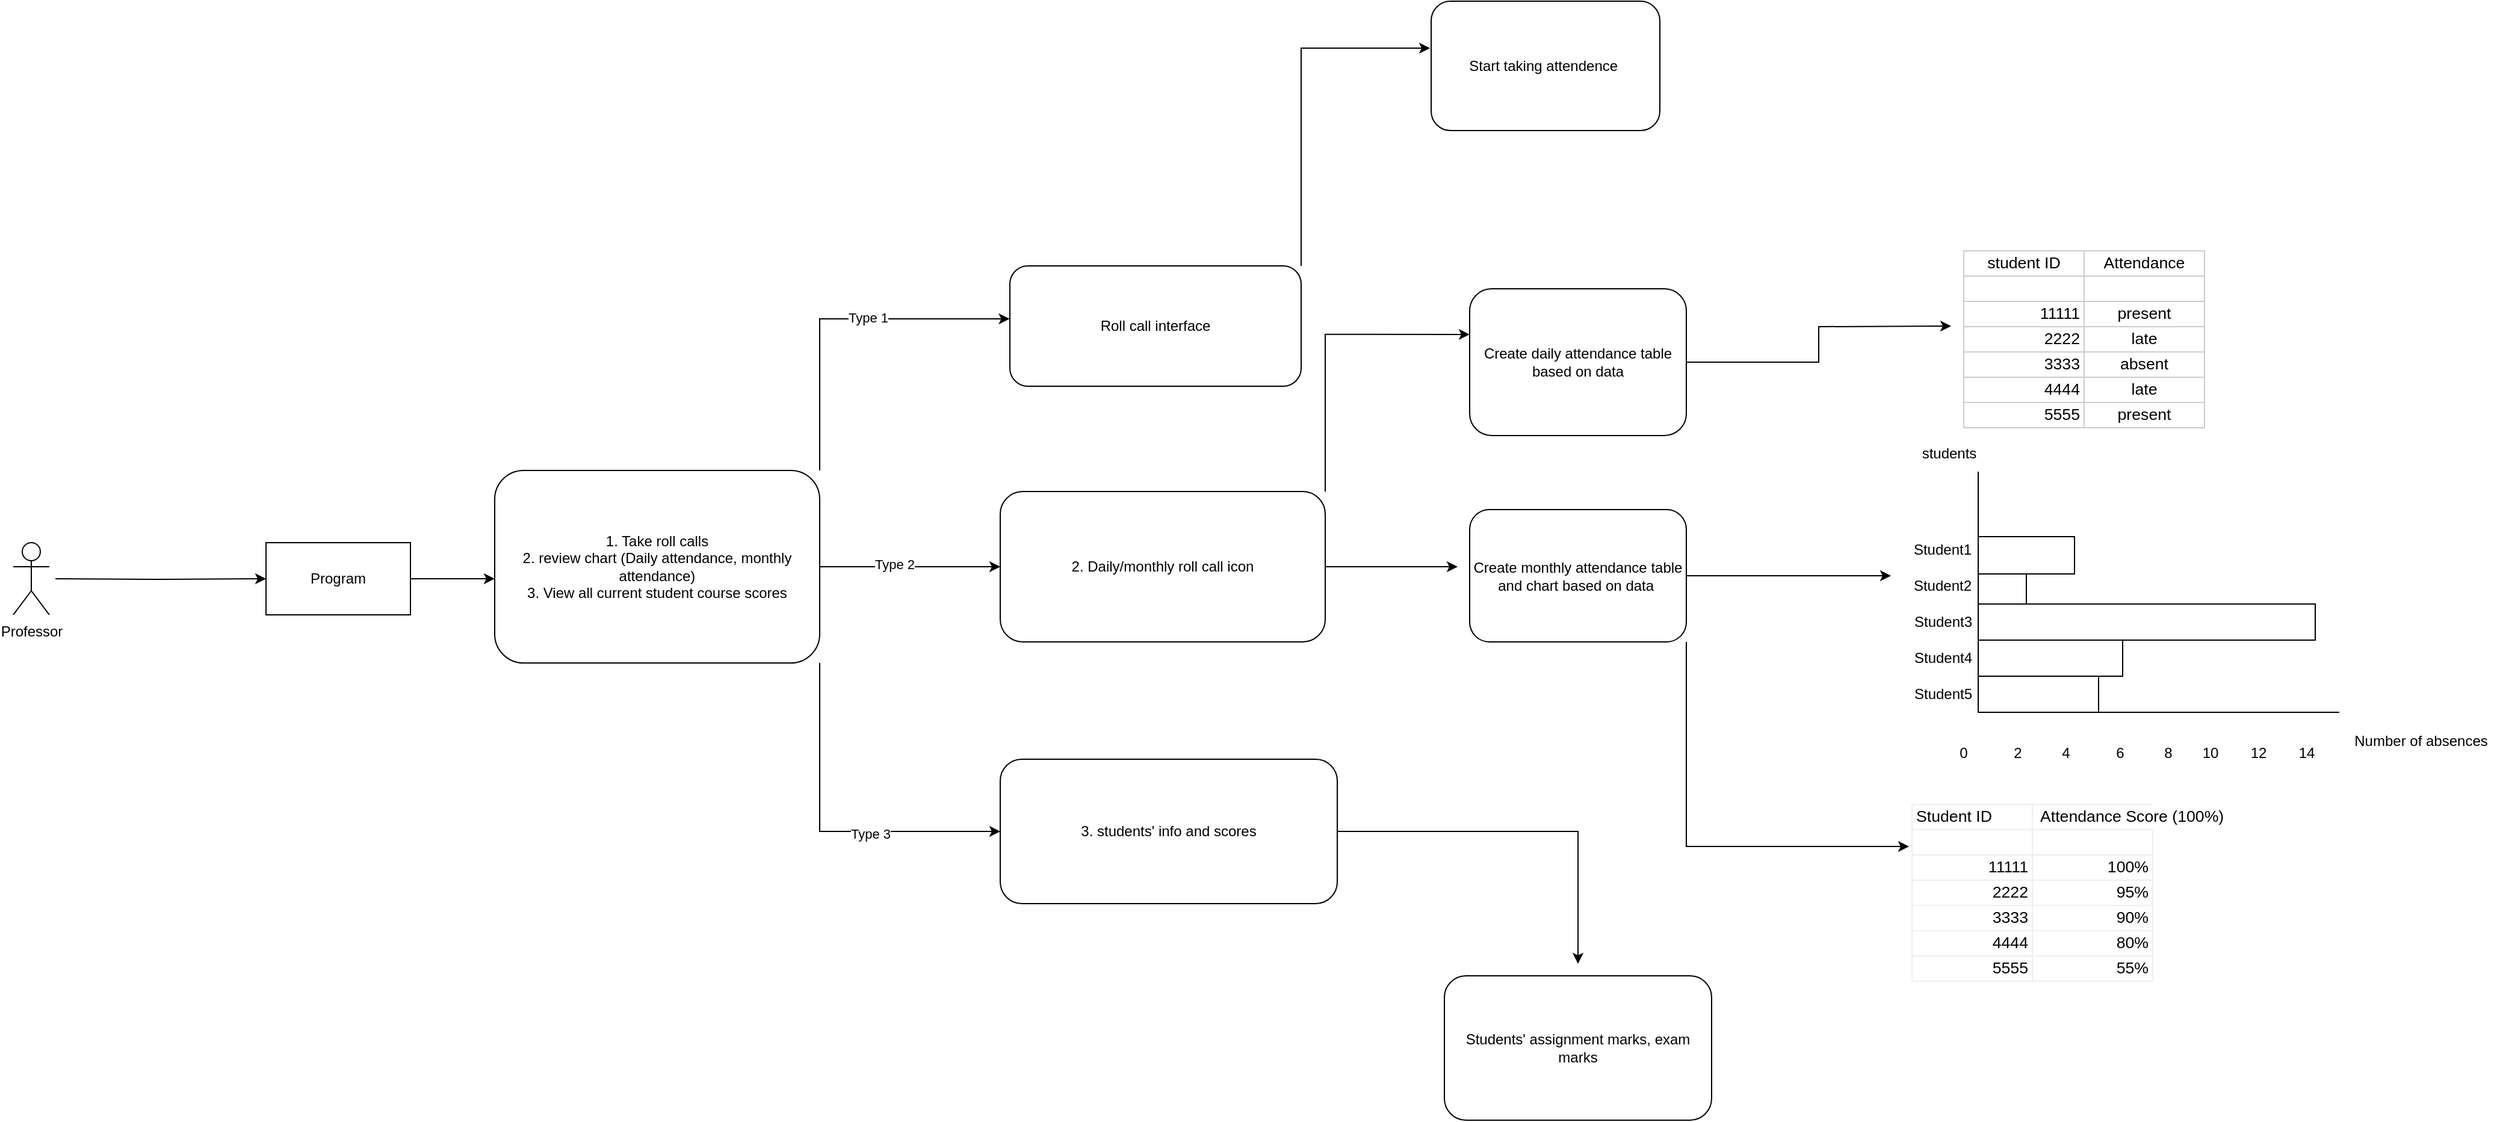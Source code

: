 <mxfile version="20.3.2" type="device"><diagram id="Eb8iF5-zHwmHLMBaNz9w" name="Page-1"><mxGraphModel dx="2272" dy="800" grid="1" gridSize="10" guides="1" tooltips="1" connect="1" arrows="1" fold="1" page="1" pageScale="1" pageWidth="850" pageHeight="1100" math="0" shadow="0"><root><mxCell id="0"/><mxCell id="1" parent="0"/><mxCell id="TksYxrRzHbZFFgP8G9Ul-20" style="edgeStyle=orthogonalEdgeStyle;rounded=0;orthogonalLoop=1;jettySize=auto;html=1;exitX=0.5;exitY=0.5;exitDx=0;exitDy=0;exitPerimeter=0;entryX=0;entryY=0.5;entryDx=0;entryDy=0;" parent="1" target="TksYxrRzHbZFFgP8G9Ul-19" edge="1"><mxGeometry relative="1" as="geometry"><mxPoint x="-155" y="730" as="sourcePoint"/></mxGeometry></mxCell><mxCell id="TksYxrRzHbZFFgP8G9Ul-21" style="edgeStyle=orthogonalEdgeStyle;rounded=0;orthogonalLoop=1;jettySize=auto;html=1;exitX=1;exitY=0.5;exitDx=0;exitDy=0;" parent="1" source="TksYxrRzHbZFFgP8G9Ul-19" edge="1"><mxGeometry relative="1" as="geometry"><mxPoint x="210" y="730" as="targetPoint"/></mxGeometry></mxCell><mxCell id="TksYxrRzHbZFFgP8G9Ul-19" value="Program" style="rounded=0;whiteSpace=wrap;html=1;" parent="1" vertex="1"><mxGeometry x="20" y="700" width="120" height="60" as="geometry"/></mxCell><mxCell id="2m8n1qwmJ4B-D4NAWD3u-10" style="edgeStyle=orthogonalEdgeStyle;rounded=0;orthogonalLoop=1;jettySize=auto;html=1;exitX=1;exitY=0;exitDx=0;exitDy=0;entryX=-0.001;entryY=0.44;entryDx=0;entryDy=0;entryPerimeter=0;" edge="1" parent="1" source="TksYxrRzHbZFFgP8G9Ul-22" target="TksYxrRzHbZFFgP8G9Ul-23"><mxGeometry relative="1" as="geometry"/></mxCell><mxCell id="2m8n1qwmJ4B-D4NAWD3u-11" value="Type 1" style="edgeLabel;html=1;align=center;verticalAlign=middle;resizable=0;points=[];" vertex="1" connectable="0" parent="2m8n1qwmJ4B-D4NAWD3u-10"><mxGeometry x="0.167" y="1" relative="1" as="geometry"><mxPoint as="offset"/></mxGeometry></mxCell><mxCell id="2m8n1qwmJ4B-D4NAWD3u-15" style="edgeStyle=orthogonalEdgeStyle;rounded=0;orthogonalLoop=1;jettySize=auto;html=1;exitX=1;exitY=0.5;exitDx=0;exitDy=0;" edge="1" parent="1" source="TksYxrRzHbZFFgP8G9Ul-22" target="TksYxrRzHbZFFgP8G9Ul-25"><mxGeometry relative="1" as="geometry"/></mxCell><mxCell id="2m8n1qwmJ4B-D4NAWD3u-16" value="Type 2" style="edgeLabel;html=1;align=center;verticalAlign=middle;resizable=0;points=[];" vertex="1" connectable="0" parent="2m8n1qwmJ4B-D4NAWD3u-15"><mxGeometry x="-0.173" y="2" relative="1" as="geometry"><mxPoint as="offset"/></mxGeometry></mxCell><mxCell id="2m8n1qwmJ4B-D4NAWD3u-63" style="edgeStyle=orthogonalEdgeStyle;rounded=0;orthogonalLoop=1;jettySize=auto;html=1;exitX=1;exitY=1;exitDx=0;exitDy=0;entryX=0;entryY=0.5;entryDx=0;entryDy=0;" edge="1" parent="1" source="TksYxrRzHbZFFgP8G9Ul-22" target="TksYxrRzHbZFFgP8G9Ul-24"><mxGeometry relative="1" as="geometry"/></mxCell><mxCell id="2m8n1qwmJ4B-D4NAWD3u-64" value="Type 3" style="edgeLabel;html=1;align=center;verticalAlign=middle;resizable=0;points=[];" vertex="1" connectable="0" parent="2m8n1qwmJ4B-D4NAWD3u-63"><mxGeometry x="0.132" y="-2" relative="1" as="geometry"><mxPoint x="18" as="offset"/></mxGeometry></mxCell><mxCell id="TksYxrRzHbZFFgP8G9Ul-22" value="1. Take roll calls&lt;br&gt;2. review chart (Daily attendance, monthly attendance)&lt;br&gt;3. View all current student course scores" style="rounded=1;whiteSpace=wrap;html=1;" parent="1" vertex="1"><mxGeometry x="210" y="640" width="270" height="160" as="geometry"/></mxCell><mxCell id="2m8n1qwmJ4B-D4NAWD3u-17" style="edgeStyle=orthogonalEdgeStyle;rounded=0;orthogonalLoop=1;jettySize=auto;html=1;exitX=1;exitY=0;exitDx=0;exitDy=0;entryX=-0.005;entryY=0.363;entryDx=0;entryDy=0;entryPerimeter=0;" edge="1" parent="1" source="TksYxrRzHbZFFgP8G9Ul-23" target="2m8n1qwmJ4B-D4NAWD3u-13"><mxGeometry relative="1" as="geometry"/></mxCell><mxCell id="TksYxrRzHbZFFgP8G9Ul-23" value="Roll call interface" style="rounded=1;whiteSpace=wrap;html=1;" parent="1" vertex="1"><mxGeometry x="638" y="470" width="242" height="100" as="geometry"/></mxCell><mxCell id="2m8n1qwmJ4B-D4NAWD3u-65" style="edgeStyle=orthogonalEdgeStyle;rounded=0;orthogonalLoop=1;jettySize=auto;html=1;exitX=1;exitY=0.75;exitDx=0;exitDy=0;" edge="1" parent="1" source="TksYxrRzHbZFFgP8G9Ul-24"><mxGeometry relative="1" as="geometry"><mxPoint x="1110" y="1050" as="targetPoint"/><Array as="points"><mxPoint x="910" y="940"/><mxPoint x="1110" y="940"/></Array></mxGeometry></mxCell><mxCell id="TksYxrRzHbZFFgP8G9Ul-24" value="3. students' info and scores" style="rounded=1;whiteSpace=wrap;html=1;" parent="1" vertex="1"><mxGeometry x="630" y="880" width="280" height="120" as="geometry"/></mxCell><mxCell id="2m8n1qwmJ4B-D4NAWD3u-19" style="edgeStyle=orthogonalEdgeStyle;rounded=0;orthogonalLoop=1;jettySize=auto;html=1;exitX=1;exitY=0;exitDx=0;exitDy=0;entryX=0;entryY=0.311;entryDx=0;entryDy=0;entryPerimeter=0;" edge="1" parent="1" source="TksYxrRzHbZFFgP8G9Ul-25" target="2m8n1qwmJ4B-D4NAWD3u-18"><mxGeometry relative="1" as="geometry"/></mxCell><mxCell id="2m8n1qwmJ4B-D4NAWD3u-52" style="edgeStyle=orthogonalEdgeStyle;rounded=0;orthogonalLoop=1;jettySize=auto;html=1;exitX=1;exitY=0.5;exitDx=0;exitDy=0;" edge="1" parent="1" source="TksYxrRzHbZFFgP8G9Ul-25"><mxGeometry relative="1" as="geometry"><mxPoint x="1010" y="720" as="targetPoint"/></mxGeometry></mxCell><mxCell id="TksYxrRzHbZFFgP8G9Ul-25" value="2. Daily/monthly roll call icon" style="rounded=1;whiteSpace=wrap;html=1;" parent="1" vertex="1"><mxGeometry x="630" y="657.5" width="270" height="125" as="geometry"/></mxCell><mxCell id="TksYxrRzHbZFFgP8G9Ul-27" value="" style="endArrow=none;html=1;rounded=0;" parent="1" edge="1"><mxGeometry width="50" height="50" relative="1" as="geometry"><mxPoint x="1442.5" y="841" as="sourcePoint"/><mxPoint x="1442.5" y="641" as="targetPoint"/></mxGeometry></mxCell><mxCell id="TksYxrRzHbZFFgP8G9Ul-28" value="" style="endArrow=none;html=1;rounded=0;" parent="1" edge="1"><mxGeometry width="50" height="50" relative="1" as="geometry"><mxPoint x="1442.5" y="841" as="sourcePoint"/><mxPoint x="1742.5" y="841" as="targetPoint"/><Array as="points"><mxPoint x="1592.5" y="841"/></Array></mxGeometry></mxCell><mxCell id="TksYxrRzHbZFFgP8G9Ul-29" value="Number of absences" style="text;html=1;align=center;verticalAlign=middle;resizable=0;points=[];autosize=1;strokeColor=none;fillColor=none;" parent="1" vertex="1"><mxGeometry x="1745" y="850" width="130" height="30" as="geometry"/></mxCell><mxCell id="TksYxrRzHbZFFgP8G9Ul-30" value="Student1" style="text;html=1;strokeColor=none;fillColor=none;align=center;verticalAlign=middle;whiteSpace=wrap;rounded=0;" parent="1" vertex="1"><mxGeometry x="1382.5" y="691" width="60" height="30" as="geometry"/></mxCell><mxCell id="TksYxrRzHbZFFgP8G9Ul-31" value="Student2" style="text;html=1;strokeColor=none;fillColor=none;align=center;verticalAlign=middle;whiteSpace=wrap;rounded=0;" parent="1" vertex="1"><mxGeometry x="1382.5" y="721" width="60" height="30" as="geometry"/></mxCell><mxCell id="TksYxrRzHbZFFgP8G9Ul-36" value="" style="rounded=0;whiteSpace=wrap;html=1;" parent="1" vertex="1"><mxGeometry x="1442.5" y="726" width="40" height="30" as="geometry"/></mxCell><mxCell id="TksYxrRzHbZFFgP8G9Ul-37" value="" style="rounded=0;whiteSpace=wrap;html=1;" parent="1" vertex="1"><mxGeometry x="1442.5" y="751" width="280" height="30" as="geometry"/></mxCell><mxCell id="2m8n1qwmJ4B-D4NAWD3u-6" value="Professor" style="shape=umlActor;verticalLabelPosition=bottom;verticalAlign=top;html=1;outlineConnect=0;" vertex="1" parent="1"><mxGeometry x="-190" y="700" width="30" height="60" as="geometry"/></mxCell><mxCell id="2m8n1qwmJ4B-D4NAWD3u-13" value="Start taking attendence&amp;nbsp;" style="rounded=1;whiteSpace=wrap;html=1;" vertex="1" parent="1"><mxGeometry x="988" y="250" width="190" height="107.5" as="geometry"/></mxCell><mxCell id="2m8n1qwmJ4B-D4NAWD3u-51" value="&lt;table style=&quot;table-layout: fixed; font-size: 10pt; font-family: Arial; width: 0px; border-collapse: collapse; border: none;&quot; border=&quot;1&quot; dir=&quot;ltr&quot; cellpadding=&quot;0&quot; cellspacing=&quot;0&quot; xmlns=&quot;http://www.w3.org/1999/xhtml&quot;&gt;&lt;colgroup&gt;&lt;col width=&quot;100&quot;&gt;&lt;col width=&quot;100&quot;&gt;&lt;/colgroup&gt;&lt;tbody&gt;&lt;tr style=&quot;height: 21px;&quot;&gt;&lt;td style=&quot;border: 1px solid rgb(204, 204, 204); overflow: hidden; padding: 2px 3px; vertical-align: bottom;&quot; data-sheets-value=&quot;{&amp;quot;1&amp;quot;:2,&amp;quot;2&amp;quot;:&amp;quot;student ID&amp;quot;}&quot;&gt;student ID&lt;/td&gt;&lt;td style=&quot;border: 1px solid rgb(204, 204, 204); overflow: hidden; padding: 2px 3px; vertical-align: bottom;&quot; data-sheets-value=&quot;{&amp;quot;1&amp;quot;:2,&amp;quot;2&amp;quot;:&amp;quot;Attendance&amp;quot;}&quot;&gt;Attendance&lt;/td&gt;&lt;/tr&gt;&lt;tr style=&quot;height: 21px;&quot;&gt;&lt;td style=&quot;border: 1px solid rgb(204, 204, 204); overflow: hidden; padding: 2px 3px; vertical-align: bottom;&quot;&gt;&lt;/td&gt;&lt;td style=&quot;border: 1px solid rgb(204, 204, 204); overflow: hidden; padding: 2px 3px; vertical-align: bottom;&quot;&gt;&lt;/td&gt;&lt;/tr&gt;&lt;tr style=&quot;height: 21px;&quot;&gt;&lt;td style=&quot;border: 1px solid rgb(204, 204, 204); overflow: hidden; padding: 2px 3px; vertical-align: bottom; text-align: right;&quot; data-sheets-value=&quot;{&amp;quot;1&amp;quot;:3,&amp;quot;3&amp;quot;:11111}&quot;&gt;11111&lt;/td&gt;&lt;td style=&quot;border: 1px solid rgb(204, 204, 204); overflow: hidden; padding: 2px 3px; vertical-align: bottom;&quot; data-sheets-value=&quot;{&amp;quot;1&amp;quot;:2,&amp;quot;2&amp;quot;:&amp;quot;present&amp;quot;}&quot;&gt;present&lt;/td&gt;&lt;/tr&gt;&lt;tr style=&quot;height: 21px;&quot;&gt;&lt;td style=&quot;border: 1px solid rgb(204, 204, 204); overflow: hidden; padding: 2px 3px; vertical-align: bottom; text-align: right;&quot; data-sheets-value=&quot;{&amp;quot;1&amp;quot;:3,&amp;quot;3&amp;quot;:2222}&quot;&gt;2222&lt;/td&gt;&lt;td style=&quot;border: 1px solid rgb(204, 204, 204); overflow: hidden; padding: 2px 3px; vertical-align: bottom;&quot; data-sheets-value=&quot;{&amp;quot;1&amp;quot;:2,&amp;quot;2&amp;quot;:&amp;quot;late&amp;quot;}&quot;&gt;late&lt;/td&gt;&lt;/tr&gt;&lt;tr style=&quot;height: 21px;&quot;&gt;&lt;td style=&quot;border: 1px solid rgb(204, 204, 204); overflow: hidden; padding: 2px 3px; vertical-align: bottom; text-align: right;&quot; data-sheets-value=&quot;{&amp;quot;1&amp;quot;:3,&amp;quot;3&amp;quot;:3333}&quot;&gt;3333&lt;/td&gt;&lt;td style=&quot;border: 1px solid rgb(204, 204, 204); overflow: hidden; padding: 2px 3px; vertical-align: bottom;&quot; data-sheets-value=&quot;{&amp;quot;1&amp;quot;:2,&amp;quot;2&amp;quot;:&amp;quot;absent&amp;quot;}&quot;&gt;absent&lt;/td&gt;&lt;/tr&gt;&lt;tr style=&quot;height: 21px;&quot;&gt;&lt;td style=&quot;border: 1px solid rgb(204, 204, 204); overflow: hidden; padding: 2px 3px; vertical-align: bottom; text-align: right;&quot; data-sheets-value=&quot;{&amp;quot;1&amp;quot;:3,&amp;quot;3&amp;quot;:4444}&quot;&gt;4444&lt;/td&gt;&lt;td style=&quot;border: 1px solid rgb(204, 204, 204); overflow: hidden; padding: 2px 3px; vertical-align: bottom;&quot; data-sheets-value=&quot;{&amp;quot;1&amp;quot;:2,&amp;quot;2&amp;quot;:&amp;quot;late&amp;quot;}&quot;&gt;late&lt;/td&gt;&lt;/tr&gt;&lt;tr style=&quot;height: 21px;&quot;&gt;&lt;td style=&quot;border: 1px solid rgb(204, 204, 204); overflow: hidden; padding: 2px 3px; vertical-align: bottom; text-align: right;&quot; data-sheets-value=&quot;{&amp;quot;1&amp;quot;:3,&amp;quot;3&amp;quot;:5555}&quot;&gt;5555&lt;/td&gt;&lt;td style=&quot;border: 1px solid rgb(204, 204, 204); overflow: hidden; padding: 2px 3px; vertical-align: bottom;&quot; data-sheets-value=&quot;{&amp;quot;1&amp;quot;:2,&amp;quot;2&amp;quot;:&amp;quot;present&amp;quot;}&quot;&gt;present&lt;/td&gt;&lt;/tr&gt;&lt;/tbody&gt;&lt;/table&gt;" style="edgeStyle=orthogonalEdgeStyle;rounded=0;orthogonalLoop=1;jettySize=auto;html=1;exitX=1;exitY=0.5;exitDx=0;exitDy=0;" edge="1" parent="1" source="2m8n1qwmJ4B-D4NAWD3u-18"><mxGeometry x="1" y="-110" relative="1" as="geometry"><mxPoint x="1420" y="520" as="targetPoint"/><mxPoint x="110" y="-100" as="offset"/></mxGeometry></mxCell><mxCell id="2m8n1qwmJ4B-D4NAWD3u-18" value="Create daily attendance table based on data" style="rounded=1;whiteSpace=wrap;html=1;" vertex="1" parent="1"><mxGeometry x="1020" y="489" width="180" height="122" as="geometry"/></mxCell><mxCell id="2m8n1qwmJ4B-D4NAWD3u-20" value="students" style="text;html=1;align=center;verticalAlign=middle;resizable=0;points=[];autosize=1;strokeColor=none;fillColor=none;" vertex="1" parent="1"><mxGeometry x="1382.5" y="611" width="70" height="30" as="geometry"/></mxCell><mxCell id="2m8n1qwmJ4B-D4NAWD3u-21" value="" style="rounded=0;whiteSpace=wrap;html=1;" vertex="1" parent="1"><mxGeometry x="1442.5" y="695" width="80" height="31" as="geometry"/></mxCell><mxCell id="2m8n1qwmJ4B-D4NAWD3u-22" value="" style="rounded=0;whiteSpace=wrap;html=1;" vertex="1" parent="1"><mxGeometry x="1442.5" y="781" width="120" height="30" as="geometry"/></mxCell><mxCell id="2m8n1qwmJ4B-D4NAWD3u-23" value="" style="rounded=0;whiteSpace=wrap;html=1;" vertex="1" parent="1"><mxGeometry x="1442.5" y="811" width="100" height="30" as="geometry"/></mxCell><mxCell id="2m8n1qwmJ4B-D4NAWD3u-24" value="0" style="text;html=1;align=center;verticalAlign=middle;resizable=0;points=[];autosize=1;strokeColor=none;fillColor=none;" vertex="1" parent="1"><mxGeometry x="1415" y="860" width="30" height="30" as="geometry"/></mxCell><mxCell id="2m8n1qwmJ4B-D4NAWD3u-25" value="2" style="text;html=1;align=center;verticalAlign=middle;resizable=0;points=[];autosize=1;strokeColor=none;fillColor=none;" vertex="1" parent="1"><mxGeometry x="1460" y="860" width="30" height="30" as="geometry"/></mxCell><mxCell id="2m8n1qwmJ4B-D4NAWD3u-26" value="4" style="text;html=1;align=center;verticalAlign=middle;resizable=0;points=[];autosize=1;strokeColor=none;fillColor=none;" vertex="1" parent="1"><mxGeometry x="1500" y="860" width="30" height="30" as="geometry"/></mxCell><mxCell id="2m8n1qwmJ4B-D4NAWD3u-27" value="6" style="text;html=1;align=center;verticalAlign=middle;resizable=0;points=[];autosize=1;strokeColor=none;fillColor=none;" vertex="1" parent="1"><mxGeometry x="1545" y="860" width="30" height="30" as="geometry"/></mxCell><mxCell id="2m8n1qwmJ4B-D4NAWD3u-28" value="8" style="text;html=1;align=center;verticalAlign=middle;resizable=0;points=[];autosize=1;strokeColor=none;fillColor=none;" vertex="1" parent="1"><mxGeometry x="1585" y="860" width="30" height="30" as="geometry"/></mxCell><mxCell id="2m8n1qwmJ4B-D4NAWD3u-29" value="10" style="text;html=1;align=center;verticalAlign=middle;resizable=0;points=[];autosize=1;strokeColor=none;fillColor=none;" vertex="1" parent="1"><mxGeometry x="1615" y="860" width="40" height="30" as="geometry"/></mxCell><mxCell id="2m8n1qwmJ4B-D4NAWD3u-30" value="12" style="text;html=1;align=center;verticalAlign=middle;resizable=0;points=[];autosize=1;strokeColor=none;fillColor=none;" vertex="1" parent="1"><mxGeometry x="1655" y="860" width="40" height="30" as="geometry"/></mxCell><mxCell id="2m8n1qwmJ4B-D4NAWD3u-31" value="14" style="text;html=1;align=center;verticalAlign=middle;resizable=0;points=[];autosize=1;strokeColor=none;fillColor=none;" vertex="1" parent="1"><mxGeometry x="1695" y="860" width="40" height="30" as="geometry"/></mxCell><mxCell id="2m8n1qwmJ4B-D4NAWD3u-60" style="edgeStyle=orthogonalEdgeStyle;rounded=0;orthogonalLoop=1;jettySize=auto;html=1;" edge="1" parent="1" source="2m8n1qwmJ4B-D4NAWD3u-53"><mxGeometry relative="1" as="geometry"><mxPoint x="1370" y="727.5" as="targetPoint"/></mxGeometry></mxCell><mxCell id="2m8n1qwmJ4B-D4NAWD3u-62" style="edgeStyle=orthogonalEdgeStyle;rounded=0;orthogonalLoop=1;jettySize=auto;html=1;exitX=1;exitY=1;exitDx=0;exitDy=0;entryX=0;entryY=0.25;entryDx=0;entryDy=0;" edge="1" parent="1" source="2m8n1qwmJ4B-D4NAWD3u-53" target="2m8n1qwmJ4B-D4NAWD3u-61"><mxGeometry relative="1" as="geometry"/></mxCell><mxCell id="2m8n1qwmJ4B-D4NAWD3u-53" value="Create monthly attendance table and chart based on data&amp;nbsp;" style="rounded=1;whiteSpace=wrap;html=1;" vertex="1" parent="1"><mxGeometry x="1020" y="672.5" width="180" height="110" as="geometry"/></mxCell><mxCell id="2m8n1qwmJ4B-D4NAWD3u-55" value="Student3" style="text;html=1;align=center;verticalAlign=middle;resizable=0;points=[];autosize=1;strokeColor=none;fillColor=none;" vertex="1" parent="1"><mxGeometry x="1377.5" y="751" width="70" height="30" as="geometry"/></mxCell><mxCell id="2m8n1qwmJ4B-D4NAWD3u-56" value="Student4" style="text;html=1;align=center;verticalAlign=middle;resizable=0;points=[];autosize=1;strokeColor=none;fillColor=none;" vertex="1" parent="1"><mxGeometry x="1377.5" y="781" width="70" height="30" as="geometry"/></mxCell><mxCell id="2m8n1qwmJ4B-D4NAWD3u-59" value="Student5" style="text;html=1;align=center;verticalAlign=middle;resizable=0;points=[];autosize=1;strokeColor=none;fillColor=none;" vertex="1" parent="1"><mxGeometry x="1377.5" y="811" width="70" height="30" as="geometry"/></mxCell><mxCell id="2m8n1qwmJ4B-D4NAWD3u-61" value="&lt;table style=&quot;table-layout:fixed;font-size:10pt;font-family:Arial;width:0px;border-collapse:collapse;border:none&quot; border=&quot;1&quot; dir=&quot;ltr&quot; cellpadding=&quot;0&quot; cellspacing=&quot;0&quot; xmlns=&quot;http://www.w3.org/1999/xhtml&quot;&gt;&lt;colgroup&gt;&lt;col width=&quot;100&quot;&gt;&lt;col width=&quot;100&quot;&gt;&lt;/colgroup&gt;&lt;tbody&gt;&lt;tr style=&quot;height:21px;&quot;&gt;&lt;td data-sheets-value=&quot;{&amp;quot;1&amp;quot;:2,&amp;quot;2&amp;quot;:&amp;quot;Student ID&amp;quot;}&quot; style=&quot;overflow:hidden;padding:2px 3px 2px 3px;vertical-align:bottom;&quot;&gt;Student ID&lt;/td&gt;&lt;td data-sheets-value=&quot;{&amp;quot;1&amp;quot;:2,&amp;quot;2&amp;quot;:&amp;quot;Attendance Score (100%)&amp;quot;}&quot; style=&quot;border-right:1px solid transparent;overflow:visible;padding:2px 3px 2px 3px;vertical-align:bottom;&quot;&gt;&lt;div style=&quot;overflow: hidden; position: relative; width: 196px; left: 3px;&quot;&gt;&lt;div style=&quot;float:left;&quot;&gt;Attendance Score (100%)&lt;/div&gt;&lt;/div&gt;&lt;/td&gt;&lt;/tr&gt;&lt;tr style=&quot;height:21px;&quot;&gt;&lt;td style=&quot;overflow:hidden;padding:2px 3px 2px 3px;vertical-align:bottom;&quot;&gt;&lt;/td&gt;&lt;td style=&quot;overflow:hidden;padding:2px 3px 2px 3px;vertical-align:bottom;&quot;&gt;&lt;/td&gt;&lt;/tr&gt;&lt;tr style=&quot;height:21px;&quot;&gt;&lt;td data-sheets-value=&quot;{&amp;quot;1&amp;quot;:3,&amp;quot;3&amp;quot;:11111}&quot; style=&quot;overflow:hidden;padding:2px 3px 2px 3px;vertical-align:bottom;text-align:right;&quot;&gt;11111&lt;/td&gt;&lt;td data-sheets-numberformat=&quot;{&amp;quot;1&amp;quot;:3,&amp;quot;2&amp;quot;:&amp;quot;0%&amp;quot;,&amp;quot;3&amp;quot;:1}&quot; data-sheets-value=&quot;{&amp;quot;1&amp;quot;:3,&amp;quot;3&amp;quot;:1}&quot; style=&quot;overflow:hidden;padding:2px 3px 2px 3px;vertical-align:bottom;text-align:right;&quot;&gt;100%&lt;/td&gt;&lt;/tr&gt;&lt;tr style=&quot;height:21px;&quot;&gt;&lt;td data-sheets-value=&quot;{&amp;quot;1&amp;quot;:3,&amp;quot;3&amp;quot;:2222}&quot; style=&quot;overflow:hidden;padding:2px 3px 2px 3px;vertical-align:bottom;text-align:right;&quot;&gt;2222&lt;/td&gt;&lt;td data-sheets-numberformat=&quot;{&amp;quot;1&amp;quot;:3,&amp;quot;2&amp;quot;:&amp;quot;0%&amp;quot;,&amp;quot;3&amp;quot;:1}&quot; data-sheets-value=&quot;{&amp;quot;1&amp;quot;:3,&amp;quot;3&amp;quot;:0.95}&quot; style=&quot;overflow:hidden;padding:2px 3px 2px 3px;vertical-align:bottom;text-align:right;&quot;&gt;95%&lt;/td&gt;&lt;/tr&gt;&lt;tr style=&quot;height:21px;&quot;&gt;&lt;td data-sheets-value=&quot;{&amp;quot;1&amp;quot;:3,&amp;quot;3&amp;quot;:3333}&quot; style=&quot;overflow:hidden;padding:2px 3px 2px 3px;vertical-align:bottom;text-align:right;&quot;&gt;3333&lt;/td&gt;&lt;td data-sheets-numberformat=&quot;{&amp;quot;1&amp;quot;:3,&amp;quot;2&amp;quot;:&amp;quot;0%&amp;quot;,&amp;quot;3&amp;quot;:1}&quot; data-sheets-value=&quot;{&amp;quot;1&amp;quot;:3,&amp;quot;3&amp;quot;:0.9}&quot; style=&quot;overflow:hidden;padding:2px 3px 2px 3px;vertical-align:bottom;text-align:right;&quot;&gt;90%&lt;/td&gt;&lt;/tr&gt;&lt;tr style=&quot;height:21px;&quot;&gt;&lt;td data-sheets-value=&quot;{&amp;quot;1&amp;quot;:3,&amp;quot;3&amp;quot;:4444}&quot; style=&quot;overflow:hidden;padding:2px 3px 2px 3px;vertical-align:bottom;text-align:right;&quot;&gt;4444&lt;/td&gt;&lt;td data-sheets-numberformat=&quot;{&amp;quot;1&amp;quot;:3,&amp;quot;2&amp;quot;:&amp;quot;0%&amp;quot;,&amp;quot;3&amp;quot;:1}&quot; data-sheets-value=&quot;{&amp;quot;1&amp;quot;:3,&amp;quot;3&amp;quot;:0.8}&quot; style=&quot;overflow:hidden;padding:2px 3px 2px 3px;vertical-align:bottom;text-align:right;&quot;&gt;80%&lt;/td&gt;&lt;/tr&gt;&lt;tr style=&quot;height:21px;&quot;&gt;&lt;td data-sheets-value=&quot;{&amp;quot;1&amp;quot;:3,&amp;quot;3&amp;quot;:5555}&quot; style=&quot;overflow:hidden;padding:2px 3px 2px 3px;vertical-align:bottom;text-align:right;&quot;&gt;5555&lt;/td&gt;&lt;td data-sheets-numberformat=&quot;{&amp;quot;1&amp;quot;:3,&amp;quot;2&amp;quot;:&amp;quot;0%&amp;quot;,&amp;quot;3&amp;quot;:1}&quot; data-sheets-value=&quot;{&amp;quot;1&amp;quot;:3,&amp;quot;3&amp;quot;:0.55}&quot; style=&quot;overflow:hidden;padding:2px 3px 2px 3px;vertical-align:bottom;text-align:right;&quot;&gt;55%&lt;/td&gt;&lt;/tr&gt;&lt;/tbody&gt;&lt;/table&gt;" style="text;whiteSpace=wrap;html=1;" vertex="1" parent="1"><mxGeometry x="1385" y="910" width="230" height="170" as="geometry"/></mxCell><mxCell id="2m8n1qwmJ4B-D4NAWD3u-66" value="Students' assignment marks, exam marks" style="rounded=1;whiteSpace=wrap;html=1;" vertex="1" parent="1"><mxGeometry x="999" y="1060" width="222" height="120" as="geometry"/></mxCell></root></mxGraphModel></diagram></mxfile>